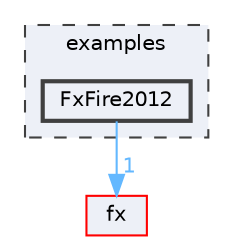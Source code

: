digraph "/home/runner/work/FastLED/FastLED/examples/FxFire2012"
{
 // INTERACTIVE_SVG=YES
 // LATEX_PDF_SIZE
  bgcolor="transparent";
  edge [fontname=Helvetica,fontsize=10,labelfontname=Helvetica,labelfontsize=10];
  node [fontname=Helvetica,fontsize=10,shape=box,height=0.2,width=0.4];
  compound=true
  subgraph clusterdir_d28a4824dc47e487b107a5db32ef43c4 {
    graph [ bgcolor="#edf0f7", pencolor="grey25", label="examples", fontname=Helvetica,fontsize=10 style="filled,dashed", URL="dir_d28a4824dc47e487b107a5db32ef43c4.html",tooltip=""]
  dir_c6d84a396416ba89ee9a9ef096630ab7 [label="FxFire2012", fillcolor="#edf0f7", color="grey25", style="filled,bold", URL="dir_c6d84a396416ba89ee9a9ef096630ab7.html",tooltip=""];
  }
  dir_acbb946b833f21b16ec30aa21c4c3a72 [label="fx", fillcolor="#edf0f7", color="red", style="filled", URL="dir_acbb946b833f21b16ec30aa21c4c3a72.html",tooltip=""];
  dir_c6d84a396416ba89ee9a9ef096630ab7->dir_acbb946b833f21b16ec30aa21c4c3a72 [headlabel="1", labeldistance=1.5 headhref="dir_000033_000028.html" href="dir_000033_000028.html" color="steelblue1" fontcolor="steelblue1"];
}
